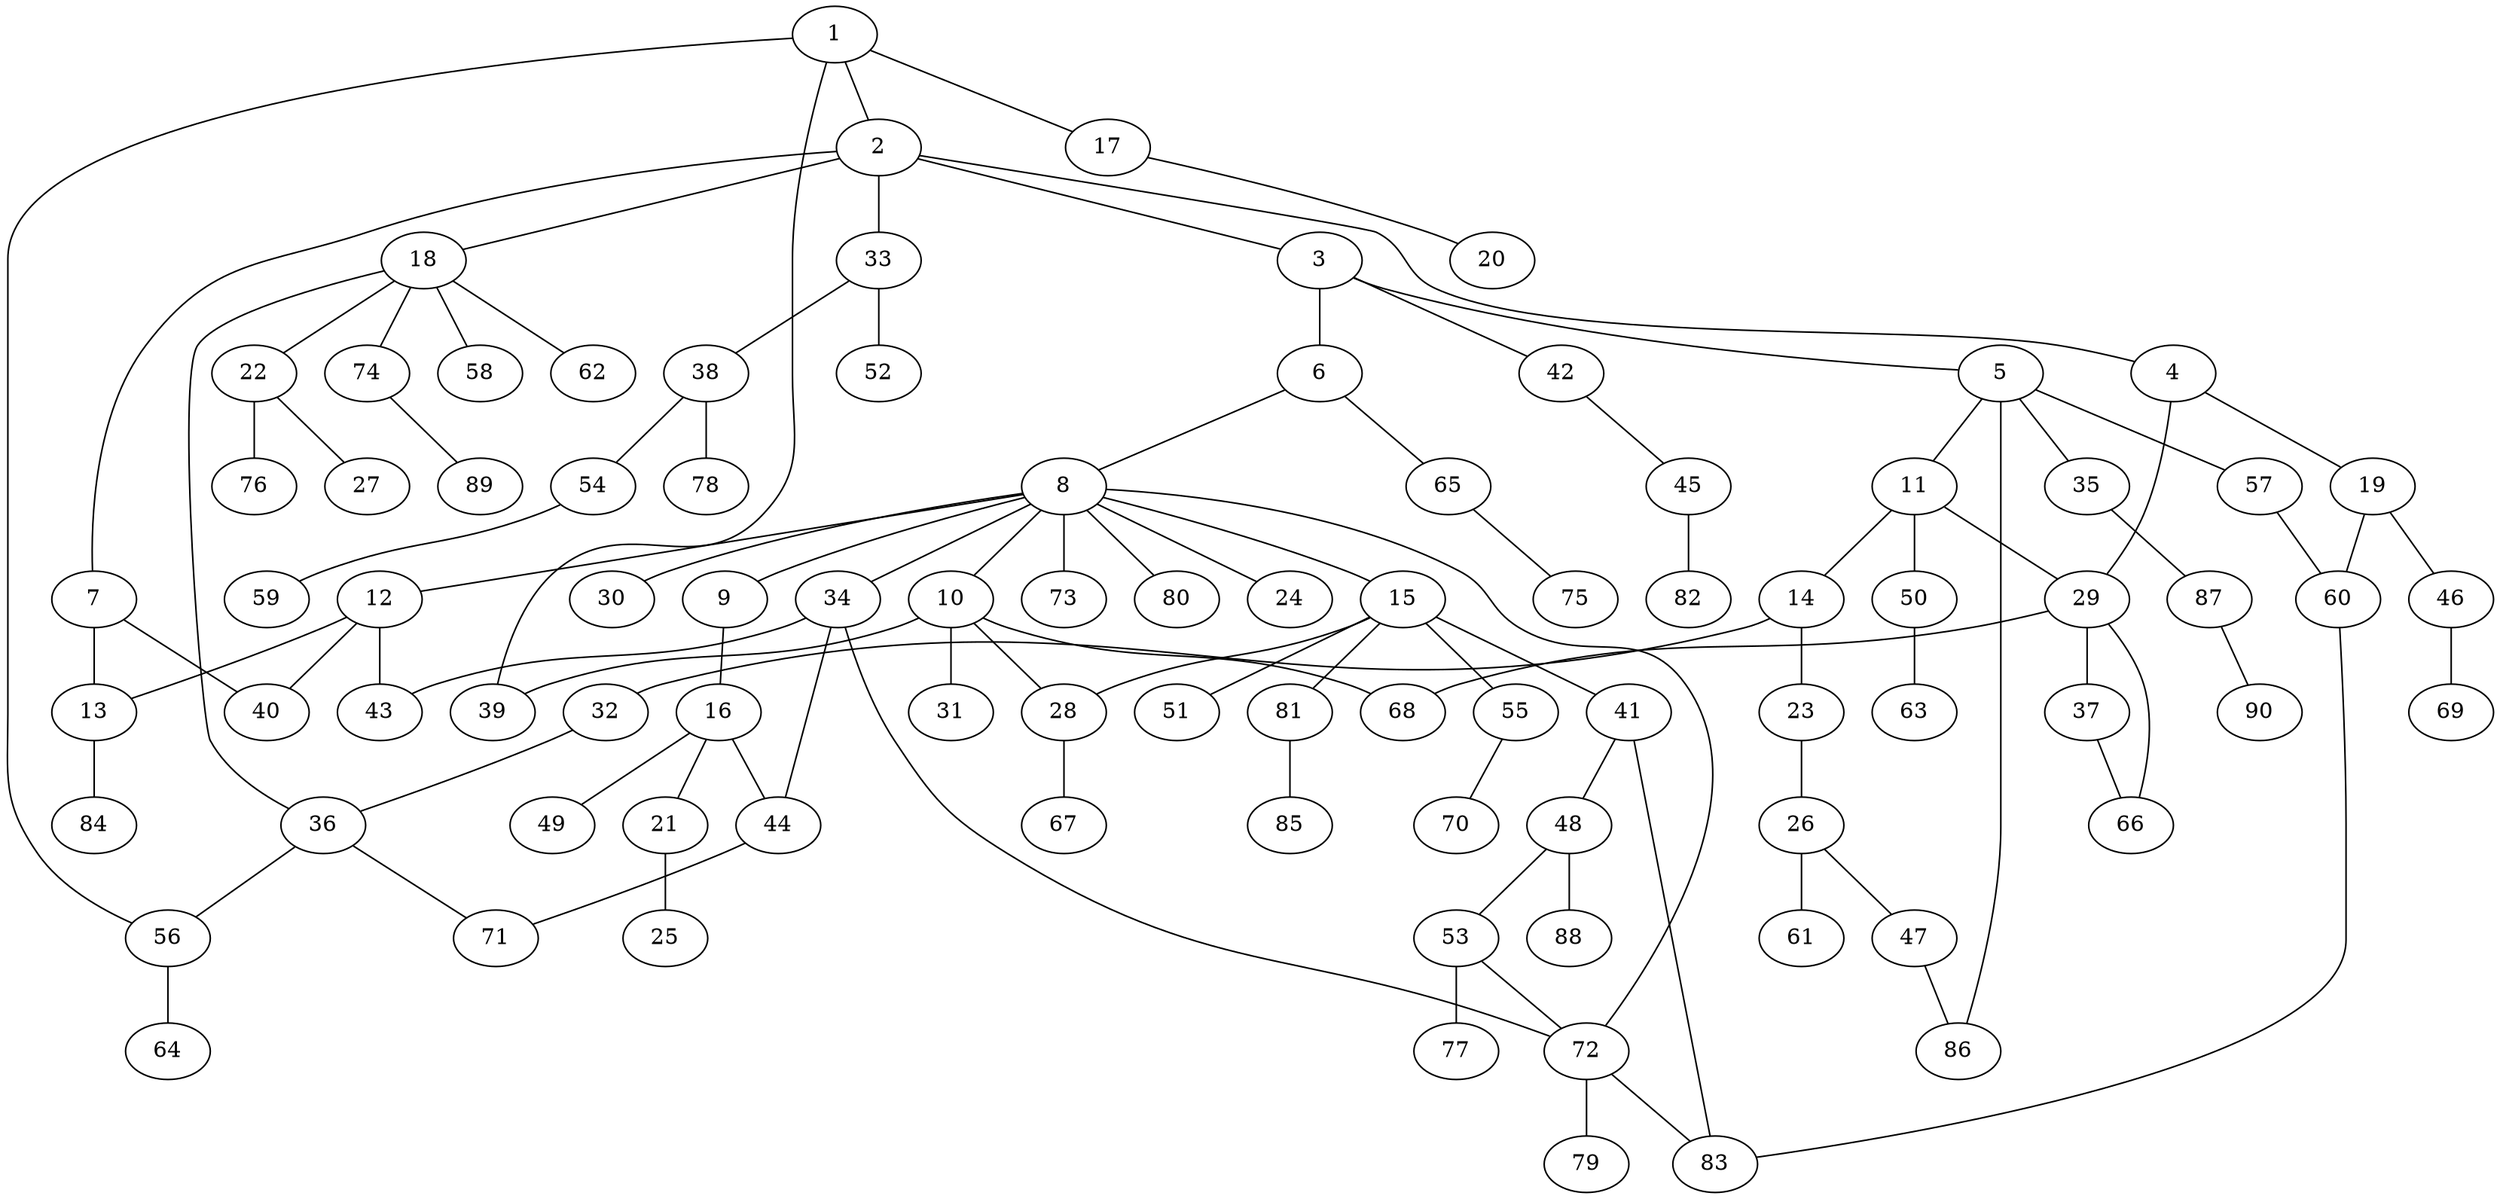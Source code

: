 graph graphname {1--2
1--17
1--39
1--56
2--3
2--4
2--7
2--18
2--33
3--5
3--6
3--42
4--19
4--29
5--11
5--35
5--57
5--86
6--8
6--65
7--13
7--40
8--9
8--10
8--12
8--15
8--24
8--30
8--34
8--72
8--73
8--80
9--16
10--28
10--31
10--39
10--68
11--14
11--29
11--50
12--13
12--40
12--43
13--84
14--23
14--32
15--28
15--41
15--51
15--55
15--81
16--21
16--44
16--49
17--20
18--22
18--36
18--58
18--62
18--74
19--46
19--60
21--25
22--27
22--76
23--26
26--47
26--61
28--67
29--37
29--66
29--68
32--36
33--38
33--52
34--43
34--44
34--72
35--87
36--56
36--71
37--66
38--54
38--78
41--48
41--83
42--45
44--71
45--82
46--69
47--86
48--53
48--88
50--63
53--72
53--77
54--59
55--70
56--64
57--60
60--83
65--75
72--79
72--83
74--89
81--85
87--90
}